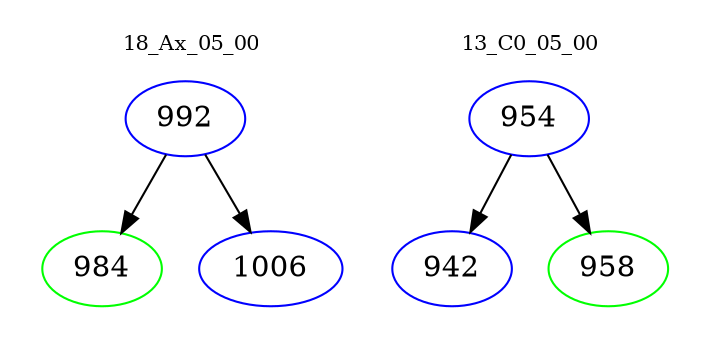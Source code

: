 digraph{
subgraph cluster_0 {
color = white
label = "18_Ax_05_00";
fontsize=10;
T0_992 [label="992", color="blue"]
T0_992 -> T0_984 [color="black"]
T0_984 [label="984", color="green"]
T0_992 -> T0_1006 [color="black"]
T0_1006 [label="1006", color="blue"]
}
subgraph cluster_1 {
color = white
label = "13_C0_05_00";
fontsize=10;
T1_954 [label="954", color="blue"]
T1_954 -> T1_942 [color="black"]
T1_942 [label="942", color="blue"]
T1_954 -> T1_958 [color="black"]
T1_958 [label="958", color="green"]
}
}
